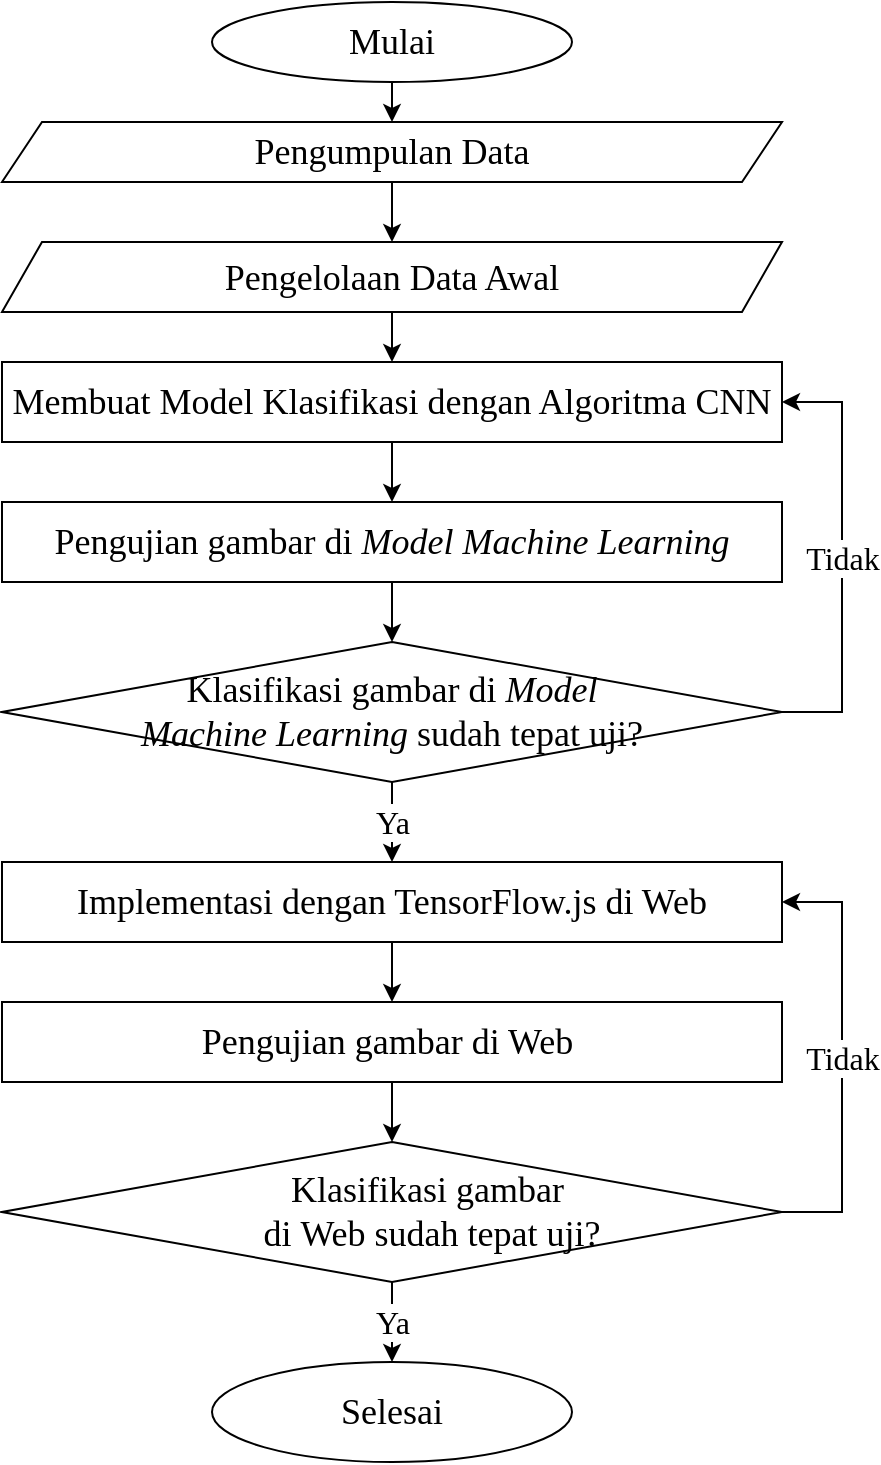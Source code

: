 <mxfile version="20.2.7" type="github">
  <diagram id="NZcnZFmh6wLftyMG3GAL" name="Page-1">
    <mxGraphModel dx="869" dy="476" grid="1" gridSize="10" guides="1" tooltips="1" connect="1" arrows="1" fold="1" page="1" pageScale="1" pageWidth="827" pageHeight="1169" math="0" shadow="0">
      <root>
        <mxCell id="0" />
        <mxCell id="1" parent="0" />
        <mxCell id="Z7-1jIpQj_UgxVCSQVgs-1" style="edgeStyle=orthogonalEdgeStyle;rounded=0;orthogonalLoop=1;jettySize=auto;html=1;exitX=0.5;exitY=1;exitDx=0;exitDy=0;entryX=0.5;entryY=0;entryDx=0;entryDy=0;" parent="1" source="Z7-1jIpQj_UgxVCSQVgs-2" target="Z7-1jIpQj_UgxVCSQVgs-5" edge="1">
          <mxGeometry relative="1" as="geometry" />
        </mxCell>
        <mxCell id="Z7-1jIpQj_UgxVCSQVgs-2" value="Mulai" style="ellipse;whiteSpace=wrap;html=1;fontSize=18;fontFamily=Times New Roman;" parent="1" vertex="1">
          <mxGeometry x="315" y="40" width="180" height="40" as="geometry" />
        </mxCell>
        <mxCell id="Z7-1jIpQj_UgxVCSQVgs-4" style="edgeStyle=orthogonalEdgeStyle;rounded=0;orthogonalLoop=1;jettySize=auto;html=1;exitX=0.5;exitY=1;exitDx=0;exitDy=0;entryX=0.5;entryY=0;entryDx=0;entryDy=0;" parent="1" source="Z7-1jIpQj_UgxVCSQVgs-5" target="Z7-1jIpQj_UgxVCSQVgs-7" edge="1">
          <mxGeometry relative="1" as="geometry" />
        </mxCell>
        <mxCell id="Z7-1jIpQj_UgxVCSQVgs-5" value="Pengumpulan Data" style="shape=parallelogram;perimeter=parallelogramPerimeter;whiteSpace=wrap;html=1;fixedSize=1;fontSize=18;fontFamily=Times New Roman;" parent="1" vertex="1">
          <mxGeometry x="210" y="100" width="390" height="30" as="geometry" />
        </mxCell>
        <mxCell id="Z7-1jIpQj_UgxVCSQVgs-55" style="edgeStyle=orthogonalEdgeStyle;rounded=0;orthogonalLoop=1;jettySize=auto;html=1;exitX=0.5;exitY=1;exitDx=0;exitDy=0;" parent="1" source="Z7-1jIpQj_UgxVCSQVgs-7" target="Z7-1jIpQj_UgxVCSQVgs-9" edge="1">
          <mxGeometry relative="1" as="geometry" />
        </mxCell>
        <mxCell id="Z7-1jIpQj_UgxVCSQVgs-7" value="Pengelolaan Data Awal" style="shape=parallelogram;perimeter=parallelogramPerimeter;whiteSpace=wrap;html=1;fixedSize=1;fontSize=18;fontFamily=Times New Roman;" parent="1" vertex="1">
          <mxGeometry x="210" y="160" width="390" height="35" as="geometry" />
        </mxCell>
        <mxCell id="OrNxgOPWfYCeLEJUeq8R-3" style="edgeStyle=orthogonalEdgeStyle;rounded=0;orthogonalLoop=1;jettySize=auto;html=1;exitX=0.5;exitY=1;exitDx=0;exitDy=0;entryX=0.5;entryY=0;entryDx=0;entryDy=0;fontFamily=Times New Roman;fontSize=18;" edge="1" parent="1" source="Z7-1jIpQj_UgxVCSQVgs-9" target="OrNxgOPWfYCeLEJUeq8R-1">
          <mxGeometry relative="1" as="geometry" />
        </mxCell>
        <mxCell id="Z7-1jIpQj_UgxVCSQVgs-9" value="Membuat Model Klasifikasi dengan Algoritma CNN" style="rounded=0;whiteSpace=wrap;html=1;fontSize=18;fontFamily=Times New Roman;" parent="1" vertex="1">
          <mxGeometry x="210" y="220" width="390" height="40" as="geometry" />
        </mxCell>
        <mxCell id="OrNxgOPWfYCeLEJUeq8R-13" style="edgeStyle=orthogonalEdgeStyle;rounded=0;orthogonalLoop=1;jettySize=auto;html=1;exitX=0.5;exitY=1;exitDx=0;exitDy=0;entryX=0.5;entryY=0;entryDx=0;entryDy=0;fontFamily=Times New Roman;fontSize=16;" edge="1" parent="1" source="Z7-1jIpQj_UgxVCSQVgs-13" target="OrNxgOPWfYCeLEJUeq8R-8">
          <mxGeometry relative="1" as="geometry" />
        </mxCell>
        <mxCell id="Z7-1jIpQj_UgxVCSQVgs-13" value="Implementasi dengan TensorFlow.js di Web" style="rounded=0;whiteSpace=wrap;html=1;fontSize=18;fontFamily=Times New Roman;" parent="1" vertex="1">
          <mxGeometry x="210" y="470" width="390" height="40" as="geometry" />
        </mxCell>
        <mxCell id="Z7-1jIpQj_UgxVCSQVgs-16" value="Tidak" style="edgeStyle=orthogonalEdgeStyle;rounded=0;orthogonalLoop=1;jettySize=auto;html=1;exitX=1;exitY=0.5;exitDx=0;exitDy=0;entryX=1;entryY=0.5;entryDx=0;entryDy=0;fontSize=16;fontFamily=Times New Roman;" parent="1" source="Z7-1jIpQj_UgxVCSQVgs-18" target="Z7-1jIpQj_UgxVCSQVgs-9" edge="1">
          <mxGeometry relative="1" as="geometry">
            <Array as="points">
              <mxPoint x="630" y="395" />
              <mxPoint x="630" y="240" />
            </Array>
          </mxGeometry>
        </mxCell>
        <mxCell id="Z7-1jIpQj_UgxVCSQVgs-17" value="Ya" style="edgeStyle=orthogonalEdgeStyle;rounded=0;orthogonalLoop=1;jettySize=auto;html=1;exitX=0.5;exitY=1;exitDx=0;exitDy=0;entryX=0.5;entryY=0;entryDx=0;entryDy=0;fontSize=16;fontFamily=Times New Roman;" parent="1" source="Z7-1jIpQj_UgxVCSQVgs-18" target="Z7-1jIpQj_UgxVCSQVgs-13" edge="1">
          <mxGeometry relative="1" as="geometry" />
        </mxCell>
        <mxCell id="Z7-1jIpQj_UgxVCSQVgs-18" value="&lt;font style=&quot;font-size: 18px;&quot;&gt;Klasifikasi gambar di&lt;i&gt; Model &lt;br&gt;Machine Learning&lt;/i&gt; sudah tepat uji?&lt;/font&gt;" style="rhombus;whiteSpace=wrap;html=1;fontSize=18;fontFamily=Times New Roman;" parent="1" vertex="1">
          <mxGeometry x="210" y="360" width="390" height="70" as="geometry" />
        </mxCell>
        <mxCell id="Z7-1jIpQj_UgxVCSQVgs-30" value="Selesai" style="ellipse;whiteSpace=wrap;html=1;fontSize=18;fontFamily=Times New Roman;" parent="1" vertex="1">
          <mxGeometry x="315" y="720" width="180" height="50" as="geometry" />
        </mxCell>
        <mxCell id="Z7-1jIpQj_UgxVCSQVgs-46" style="edgeStyle=orthogonalEdgeStyle;rounded=0;orthogonalLoop=1;jettySize=auto;html=1;exitX=0.5;exitY=1;exitDx=0;exitDy=0;entryX=0.5;entryY=0;entryDx=0;entryDy=0;" parent="1" edge="1">
          <mxGeometry relative="1" as="geometry">
            <mxPoint x="579" y="185" as="targetPoint" />
          </mxGeometry>
        </mxCell>
        <mxCell id="Z7-1jIpQj_UgxVCSQVgs-33" style="edgeStyle=orthogonalEdgeStyle;rounded=0;orthogonalLoop=1;jettySize=auto;html=1;exitX=0.5;exitY=1;exitDx=0;exitDy=0;entryX=0.5;entryY=0;entryDx=0;entryDy=0;" parent="1" edge="1">
          <mxGeometry relative="1" as="geometry">
            <mxPoint x="580" y="255" as="targetPoint" />
          </mxGeometry>
        </mxCell>
        <mxCell id="Z7-1jIpQj_UgxVCSQVgs-39" value="Ya" style="edgeStyle=orthogonalEdgeStyle;rounded=0;orthogonalLoop=1;jettySize=auto;html=1;exitX=0.5;exitY=1;exitDx=0;exitDy=0;fontSize=16;fontFamily=Times New Roman;entryX=0.5;entryY=0;entryDx=0;entryDy=0;" parent="1" source="Z7-1jIpQj_UgxVCSQVgs-41" target="Z7-1jIpQj_UgxVCSQVgs-30" edge="1">
          <mxGeometry relative="1" as="geometry">
            <mxPoint x="405" y="770" as="targetPoint" />
          </mxGeometry>
        </mxCell>
        <mxCell id="Z7-1jIpQj_UgxVCSQVgs-40" value="Tidak" style="edgeStyle=orthogonalEdgeStyle;rounded=0;orthogonalLoop=1;jettySize=auto;html=1;exitX=1;exitY=0.5;exitDx=0;exitDy=0;fontSize=16;fontFamily=Times New Roman;entryX=1;entryY=0.5;entryDx=0;entryDy=0;" parent="1" source="Z7-1jIpQj_UgxVCSQVgs-41" target="Z7-1jIpQj_UgxVCSQVgs-13" edge="1">
          <mxGeometry relative="1" as="geometry">
            <mxPoint x="531" y="510" as="targetPoint" />
            <Array as="points">
              <mxPoint x="630" y="645" />
              <mxPoint x="630" y="490" />
            </Array>
          </mxGeometry>
        </mxCell>
        <mxCell id="Z7-1jIpQj_UgxVCSQVgs-41" value="&lt;blockquote style=&quot;margin: 0 0 0 40px; border: none; padding: 0px;&quot;&gt;Klasifikasi gambar&amp;nbsp;&lt;/blockquote&gt;&lt;blockquote style=&quot;margin: 0 0 0 40px; border: none; padding: 0px;&quot;&gt;di&amp;nbsp;&lt;span style=&quot;background-color: initial;&quot;&gt;Web&amp;nbsp;&lt;/span&gt;&lt;span style=&quot;background-color: initial;&quot;&gt;sudah tepat uji?&lt;/span&gt;&lt;/blockquote&gt;" style="rhombus;whiteSpace=wrap;html=1;fontSize=18;fontFamily=Times New Roman;" parent="1" vertex="1">
          <mxGeometry x="210" y="610" width="390" height="70" as="geometry" />
        </mxCell>
        <mxCell id="OrNxgOPWfYCeLEJUeq8R-2" style="edgeStyle=orthogonalEdgeStyle;rounded=0;orthogonalLoop=1;jettySize=auto;html=1;exitX=0.5;exitY=1;exitDx=0;exitDy=0;entryX=0.5;entryY=0;entryDx=0;entryDy=0;fontFamily=Times New Roman;fontSize=18;" edge="1" parent="1" source="OrNxgOPWfYCeLEJUeq8R-1" target="Z7-1jIpQj_UgxVCSQVgs-18">
          <mxGeometry relative="1" as="geometry" />
        </mxCell>
        <mxCell id="OrNxgOPWfYCeLEJUeq8R-1" value="Pengujian gambar di &lt;i&gt;Model Machine Learning&lt;/i&gt;" style="rounded=0;whiteSpace=wrap;html=1;fontFamily=Times New Roman;fontSize=18;" vertex="1" parent="1">
          <mxGeometry x="210" y="290" width="390" height="40" as="geometry" />
        </mxCell>
        <mxCell id="OrNxgOPWfYCeLEJUeq8R-10" style="edgeStyle=orthogonalEdgeStyle;rounded=0;orthogonalLoop=1;jettySize=auto;html=1;exitX=0.5;exitY=1;exitDx=0;exitDy=0;entryX=0.5;entryY=0;entryDx=0;entryDy=0;fontFamily=Times New Roman;fontSize=16;" edge="1" parent="1" source="OrNxgOPWfYCeLEJUeq8R-8" target="Z7-1jIpQj_UgxVCSQVgs-41">
          <mxGeometry relative="1" as="geometry" />
        </mxCell>
        <mxCell id="OrNxgOPWfYCeLEJUeq8R-8" value="Pengujian gambar di Web&amp;nbsp;" style="rounded=0;whiteSpace=wrap;html=1;fontSize=18;fontFamily=Times New Roman;" vertex="1" parent="1">
          <mxGeometry x="210" y="540" width="390" height="40" as="geometry" />
        </mxCell>
      </root>
    </mxGraphModel>
  </diagram>
</mxfile>
